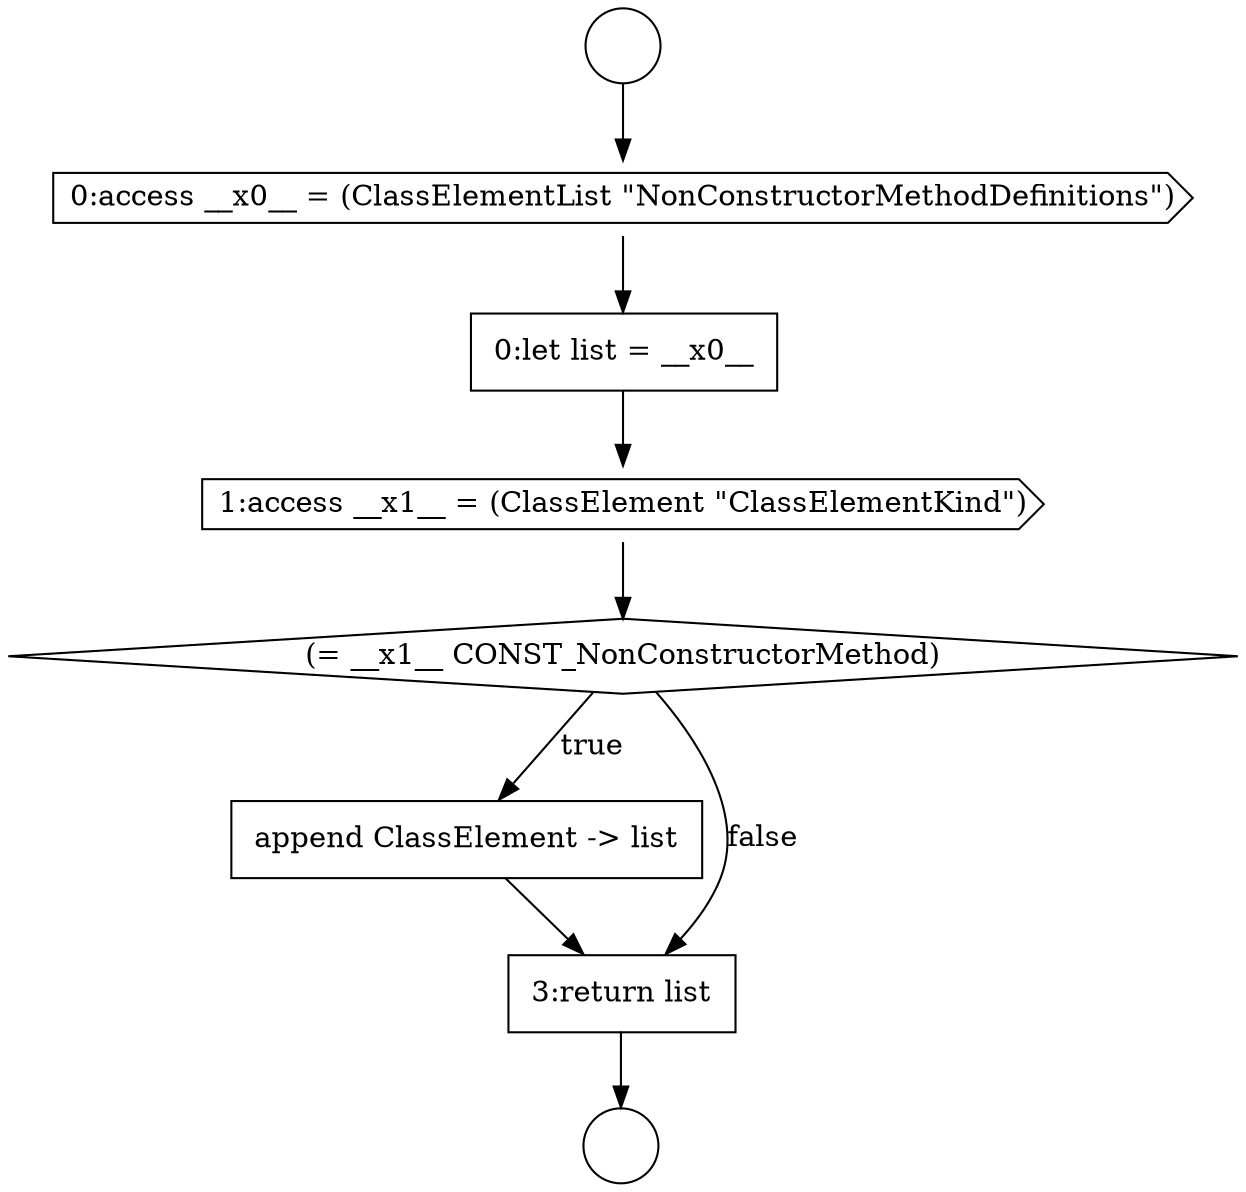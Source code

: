 digraph {
  node9629 [shape=none, margin=0, label=<<font color="black">
    <table border="0" cellborder="1" cellspacing="0" cellpadding="10">
      <tr><td align="left">0:let list = __x0__</td></tr>
    </table>
  </font>> color="black" fillcolor="white" style=filled]
  node9626 [shape=circle label=" " color="black" fillcolor="white" style=filled]
  node9630 [shape=cds, label=<<font color="black">1:access __x1__ = (ClassElement &quot;ClassElementKind&quot;)</font>> color="black" fillcolor="white" style=filled]
  node9627 [shape=circle label=" " color="black" fillcolor="white" style=filled]
  node9631 [shape=diamond, label=<<font color="black">(= __x1__ CONST_NonConstructorMethod)</font>> color="black" fillcolor="white" style=filled]
  node9632 [shape=none, margin=0, label=<<font color="black">
    <table border="0" cellborder="1" cellspacing="0" cellpadding="10">
      <tr><td align="left">append ClassElement -&gt; list</td></tr>
    </table>
  </font>> color="black" fillcolor="white" style=filled]
  node9628 [shape=cds, label=<<font color="black">0:access __x0__ = (ClassElementList &quot;NonConstructorMethodDefinitions&quot;)</font>> color="black" fillcolor="white" style=filled]
  node9633 [shape=none, margin=0, label=<<font color="black">
    <table border="0" cellborder="1" cellspacing="0" cellpadding="10">
      <tr><td align="left">3:return list</td></tr>
    </table>
  </font>> color="black" fillcolor="white" style=filled]
  node9629 -> node9630 [ color="black"]
  node9631 -> node9632 [label=<<font color="black">true</font>> color="black"]
  node9631 -> node9633 [label=<<font color="black">false</font>> color="black"]
  node9632 -> node9633 [ color="black"]
  node9628 -> node9629 [ color="black"]
  node9633 -> node9627 [ color="black"]
  node9630 -> node9631 [ color="black"]
  node9626 -> node9628 [ color="black"]
}
